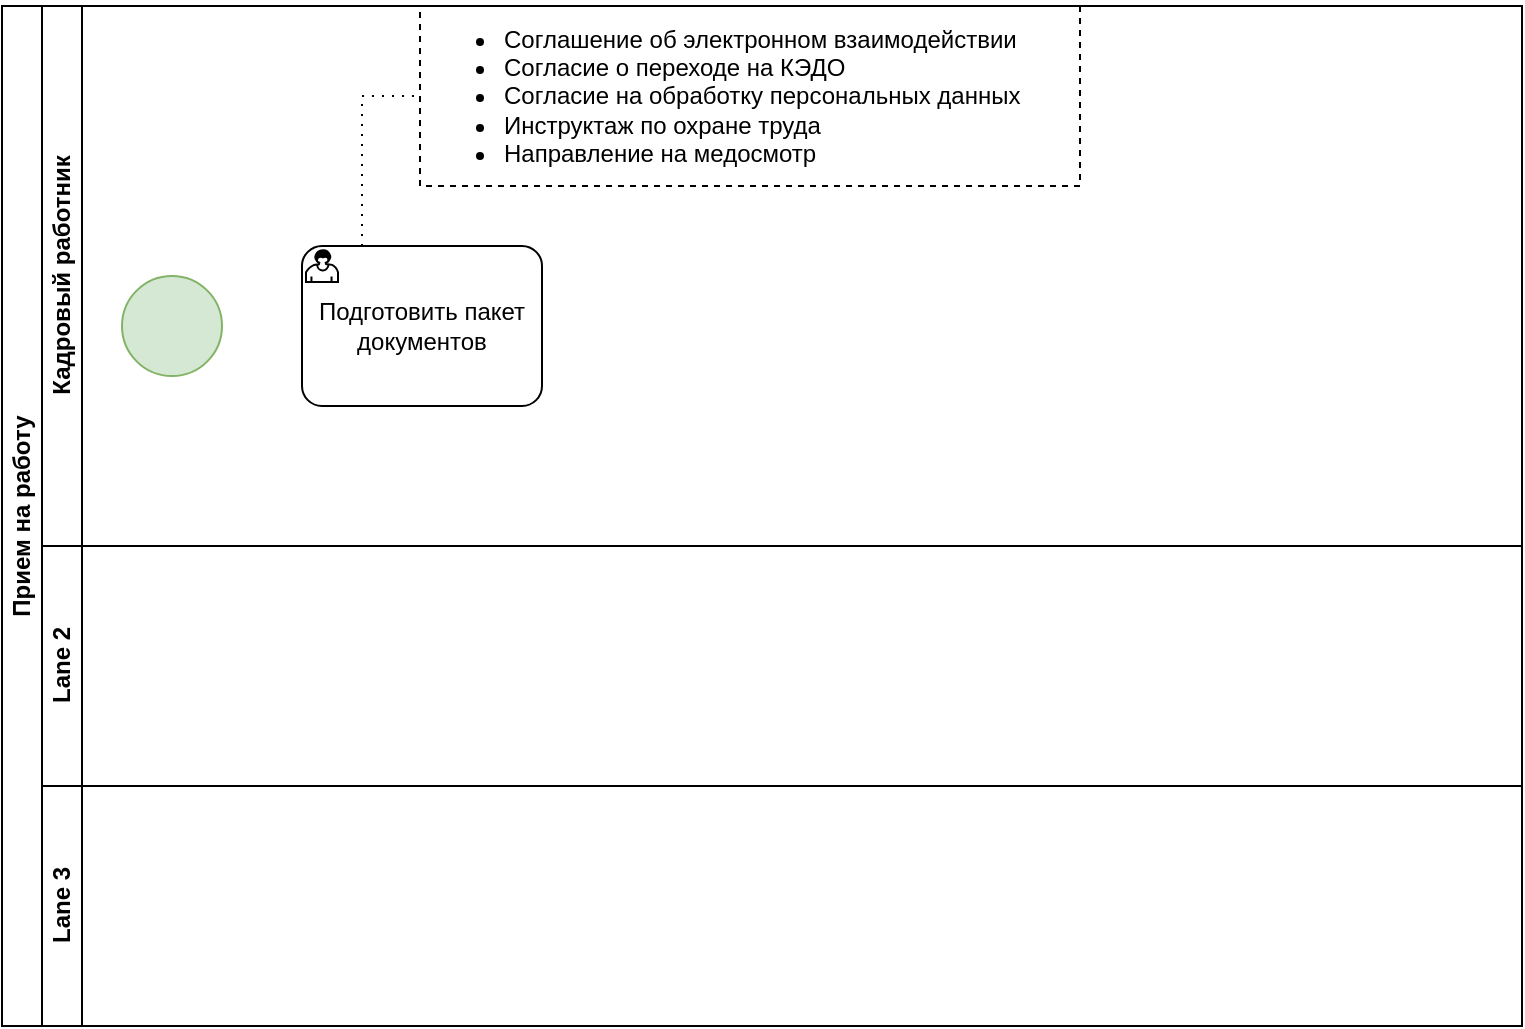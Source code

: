 <mxfile version="24.4.8" type="github">
  <diagram name="Страница — 1" id="LrOz8V3_CL4yAccr49bo">
    <mxGraphModel dx="961" dy="535" grid="1" gridSize="10" guides="1" tooltips="1" connect="1" arrows="1" fold="1" page="1" pageScale="1" pageWidth="827" pageHeight="1169" math="0" shadow="0">
      <root>
        <mxCell id="0" />
        <mxCell id="1" parent="0" />
        <mxCell id="-4OjDh-mR03Cg_0oIZPv-1" value="Прием на работу" style="swimlane;html=1;childLayout=stackLayout;resizeParent=1;resizeParentMax=0;horizontal=0;startSize=20;horizontalStack=0;whiteSpace=wrap;container=1;perimeter=none;" vertex="1" parent="1">
          <mxGeometry x="40" y="40" width="760" height="510" as="geometry" />
        </mxCell>
        <mxCell id="-4OjDh-mR03Cg_0oIZPv-2" value="Кадровый работник" style="swimlane;html=1;startSize=20;horizontal=0;perimeter=backbonePerimeter;" vertex="1" parent="-4OjDh-mR03Cg_0oIZPv-1">
          <mxGeometry x="20" width="740" height="270" as="geometry" />
        </mxCell>
        <mxCell id="-4OjDh-mR03Cg_0oIZPv-5" value="" style="points=[[0.145,0.145,0],[0.5,0,0],[0.855,0.145,0],[1,0.5,0],[0.855,0.855,0],[0.5,1,0],[0.145,0.855,0],[0,0.5,0]];shape=mxgraph.bpmn.event;html=1;verticalLabelPosition=bottom;labelBackgroundColor=#ffffff;verticalAlign=top;align=center;perimeter=ellipsePerimeter;outlineConnect=0;aspect=fixed;outline=standard;symbol=general;fillColor=#d5e8d4;strokeColor=#82b366;" vertex="1" parent="-4OjDh-mR03Cg_0oIZPv-2">
          <mxGeometry x="40" y="135" width="50" height="50" as="geometry" />
        </mxCell>
        <mxCell id="-4OjDh-mR03Cg_0oIZPv-6" value="Подготовить пакет документов" style="points=[[0.25,0,0],[0.5,0,0],[0.75,0,0],[1,0.25,0],[1,0.5,0],[1,0.75,0],[0.75,1,0],[0.5,1,0],[0.25,1,0],[0,0.75,0],[0,0.5,0],[0,0.25,0]];shape=mxgraph.bpmn.task;whiteSpace=wrap;rectStyle=rounded;size=10;html=1;container=1;expand=0;collapsible=0;taskMarker=user;" vertex="1" parent="-4OjDh-mR03Cg_0oIZPv-2">
          <mxGeometry x="130" y="120" width="120" height="80" as="geometry" />
        </mxCell>
        <mxCell id="-4OjDh-mR03Cg_0oIZPv-7" value="&lt;ul&gt;&lt;li&gt;Соглашение об электронном взаимодействии&lt;/li&gt;&lt;li&gt;Согласие о переходе на КЭДО&lt;/li&gt;&lt;li&gt;Согласие на обработку персональных данных&lt;/li&gt;&lt;li&gt;Инструктаж по охране труда&lt;/li&gt;&lt;li&gt;Направление на медосмотр&lt;/li&gt;&lt;/ul&gt;" style="text;html=1;strokeColor=default;fillColor=none;align=left;verticalAlign=middle;whiteSpace=wrap;rounded=0;dashed=1;perimeterSpacing=1;perimeter=orthogonalPerimeter;absoluteArcSize=0;" vertex="1" parent="-4OjDh-mR03Cg_0oIZPv-2">
          <mxGeometry x="189" width="330" height="90" as="geometry" />
        </mxCell>
        <mxCell id="-4OjDh-mR03Cg_0oIZPv-8" value="" style="edgeStyle=elbowEdgeStyle;fontSize=12;html=1;endFill=0;startFill=0;endSize=6;startSize=6;dashed=1;dashPattern=1 4;endArrow=none;startArrow=none;rounded=0;exitX=0.25;exitY=0;exitDx=0;exitDy=0;exitPerimeter=0;entryX=0;entryY=0.5;entryDx=0;entryDy=0;" edge="1" parent="-4OjDh-mR03Cg_0oIZPv-2" source="-4OjDh-mR03Cg_0oIZPv-6" target="-4OjDh-mR03Cg_0oIZPv-7">
          <mxGeometry width="160" relative="1" as="geometry">
            <mxPoint x="270" y="110" as="sourcePoint" />
            <mxPoint x="340" y="59" as="targetPoint" />
            <Array as="points">
              <mxPoint x="160" y="80" />
            </Array>
          </mxGeometry>
        </mxCell>
        <mxCell id="-4OjDh-mR03Cg_0oIZPv-3" value="Lane 2" style="swimlane;html=1;startSize=20;horizontal=0;" vertex="1" parent="-4OjDh-mR03Cg_0oIZPv-1">
          <mxGeometry x="20" y="270" width="740" height="120" as="geometry" />
        </mxCell>
        <mxCell id="-4OjDh-mR03Cg_0oIZPv-4" value="Lane 3" style="swimlane;html=1;startSize=20;horizontal=0;" vertex="1" parent="-4OjDh-mR03Cg_0oIZPv-1">
          <mxGeometry x="20" y="390" width="740" height="120" as="geometry" />
        </mxCell>
      </root>
    </mxGraphModel>
  </diagram>
</mxfile>
